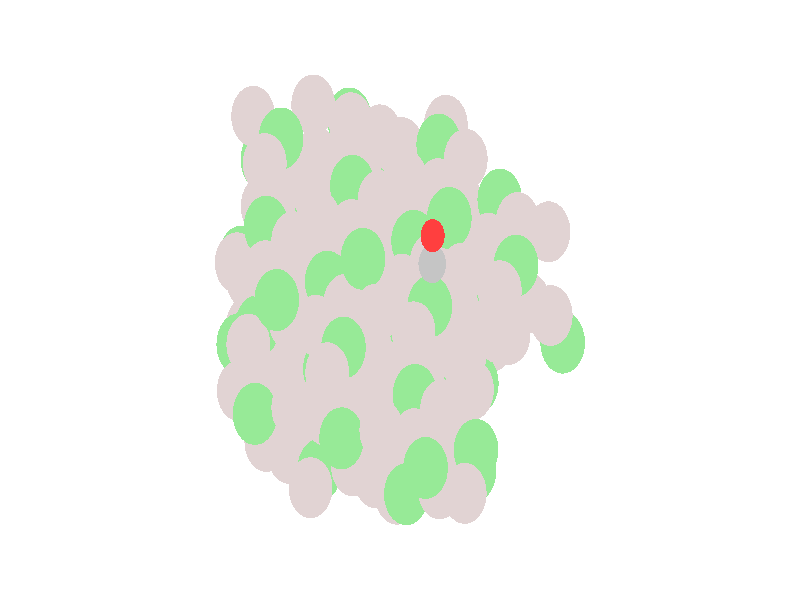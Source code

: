 #include "colors.inc"
#include "finish.inc"

global_settings {assumed_gamma 1 max_trace_level 6}
background {color White}
camera {orthographic
  right -39.45*x up 21.29*y
  direction 1.00*z
  location <0,0,50.00> look_at <0,0,0>}
light_source {<  2.00,   3.00,  40.00> color White
  area_light <0.70, 0, 0>, <0, 0.70, 0>, 3, 3
  adaptive 1 jitter}

#declare simple = finish {phong 0.7}
#declare pale = finish {ambient .5 diffuse .85 roughness .001 specular 0.200 }
#declare intermediate = finish {ambient 0.3 diffuse 0.6 specular 0.10 roughness 0.04 }
#declare vmd = finish {ambient .0 diffuse .65 phong 0.1 phong_size 40. specular 0.500 }
#declare jmol = finish {ambient .2 diffuse .6 specular 1 roughness .001 metallic}
#declare ase2 = finish {ambient 0.05 brilliance 3 diffuse 0.6 metallic specular 0.70 roughness 0.04 reflection 0.15}
#declare ase3 = finish {ambient .15 brilliance 2 diffuse .6 metallic specular 1. roughness .001 reflection .0}
#declare glass = finish {ambient .05 diffuse .3 specular 1. roughness .001}
#declare glass2 = finish {ambient .0 diffuse .3 specular 1. reflection .25 roughness .001}
#declare Rcell = 0.070;
#declare Rbond = 0.100;

#macro atom(LOC, R, COL, TRANS, FIN)
  sphere{LOC, R texture{pigment{color COL transmit TRANS} finish{FIN}}}
#end
#macro constrain(LOC, R, COL, TRANS FIN)
union{torus{R, Rcell rotate 45*z texture{pigment{color COL transmit TRANS} finish{FIN}}}
      torus{R, Rcell rotate -45*z texture{pigment{color COL transmit TRANS} finish{FIN}}}
      translate LOC}
#end

atom(< -1.15,   2.99, -28.59>, 1.08, rgb <0.75, 0.65, 0.65>, 0.0, simple) // #0 
atom(<  3.12,   2.17, -19.64>, 1.08, rgb <0.75, 0.65, 0.65>, 0.0, simple) // #1 
atom(<  1.92,  -2.11, -25.60>, 1.08, rgb <0.75, 0.65, 0.65>, 0.0, simple) // #2 
atom(<  1.01,   1.98, -30.11>, 1.08, rgb <0.75, 0.65, 0.65>, 0.0, simple) // #3 
atom(<  5.28,   1.11, -21.16>, 1.08, rgb <0.75, 0.65, 0.65>, 0.0, simple) // #4 
atom(<  2.26,   6.20, -24.12>, 1.08, rgb <0.75, 0.65, 0.65>, 0.0, simple) // #5 
atom(<  1.48,   3.63, -27.78>, 1.08, rgb <0.75, 0.65, 0.65>, 0.0, simple) // #6 
atom(<  4.55,  -1.46, -24.79>, 1.08, rgb <0.75, 0.65, 0.65>, 0.0, simple) // #7 
atom(< -0.76,  -0.01, -29.35>, 1.08, rgb <0.75, 0.65, 0.65>, 0.0, simple) // #8 
atom(<  3.51,  -0.88, -20.40>, 1.08, rgb <0.75, 0.65, 0.65>, 0.0, simple) // #9 
atom(<  0.47,   4.24, -23.39>, 1.08, rgb <0.75, 0.65, 0.65>, 0.0, simple) // #10 
atom(<  1.60,  -0.89, -28.20>, 1.08, rgb <0.75, 0.65, 0.65>, 0.0, simple) // #11 
atom(< -1.47,   4.21, -31.19>, 1.08, rgb <0.75, 0.65, 0.65>, 0.0, simple) // #12 
atom(<  2.80,   3.34, -22.24>, 1.08, rgb <0.75, 0.65, 0.65>, 0.0, simple) // #13 
atom(< -2.51,   4.79, -26.79>, 1.08, rgb <0.75, 0.65, 0.65>, 0.0, simple) // #14 
atom(<  1.87,   3.95, -17.83>, 1.08, rgb <0.75, 0.65, 0.65>, 0.0, simple) // #15 
atom(<  0.56,  -0.30, -23.80>, 1.08, rgb <0.75, 0.65, 0.65>, 0.0, simple) // #16 
atom(<  2.07,   0.76, -25.87>, 1.08, rgb <0.75, 0.65, 0.65>, 0.0, simple) // #17 
atom(< -1.00,   5.86, -28.86>, 1.08, rgb <0.75, 0.65, 0.65>, 0.0, simple) // #18 
atom(<  3.24,   4.99, -19.88>, 1.08, rgb <0.75, 0.65, 0.65>, 0.0, simple) // #19 
atom(< -2.42,   6.29, -24.42>, 1.08, rgb <0.75, 0.65, 0.65>, 0.0, simple) // #20 
atom(< -3.24,   2.22, -30.43>, 1.08, rgb <0.75, 0.65, 0.65>, 0.0, simple) // #21 
atom(<  1.03,   1.35, -21.47>, 1.08, rgb <0.75, 0.65, 0.65>, 0.0, simple) // #22 
atom(<  3.04,  -2.53, -22.73>, 1.08, rgb <0.75, 0.65, 0.65>, 0.0, simple) // #23 
atom(< -0.03,   2.57, -25.72>, 1.08, rgb <0.75, 0.65, 0.65>, 0.0, simple) // #24 
atom(< -1.02,  -0.04, -26.47>, 1.08, rgb <0.75, 0.65, 0.65>, 0.0, simple) // #25 
atom(< -4.09,   5.05, -29.46>, 1.08, rgb <0.75, 0.65, 0.65>, 0.0, simple) // #26 
atom(<  0.26,   4.25, -20.48>, 1.08, rgb <0.75, 0.65, 0.65>, 0.0, simple) // #27 
atom(<  0.09,   5.41, -25.94>, 1.08, rgb <0.75, 0.65, 0.65>, 0.0, simple) // #28 
atom(< -1.08,   1.21, -31.95>, 1.08, rgb <0.75, 0.65, 0.65>, 0.0, simple) // #29 
atom(<  3.19,   0.34, -22.99>, 1.08, rgb <0.75, 0.65, 0.65>, 0.0, simple) // #30 
atom(<  3.06,   3.37, -25.11>, 1.08, rgb <0.75, 0.65, 0.65>, 0.0, simple) // #31 
atom(<  3.75,  -0.64, -27.01>, 1.10, rgb <0.31, 0.82, 0.31>, 0.0, simple) // #32 
atom(<  0.68,   4.46, -30.00>, 1.10, rgb <0.31, 0.82, 0.31>, 0.0, simple) // #33 
atom(<  4.92,   3.56, -21.09>, 1.10, rgb <0.31, 0.82, 0.31>, 0.0, simple) // #34 
atom(<  0.56,   1.35, -27.78>, 1.10, rgb <0.31, 0.82, 0.31>, 0.0, simple) // #35 
atom(< -2.51,   6.44, -30.76>, 1.10, rgb <0.31, 0.82, 0.31>, 0.0, simple) // #36 
atom(<  1.91,   5.51, -21.86>, 1.10, rgb <0.31, 0.82, 0.31>, 0.0, simple) // #37 
atom(<  1.36,  -1.13, -21.59>, 1.10, rgb <0.31, 0.82, 0.31>, 0.0, simple) // #38 
atom(< -1.71,   3.96, -24.57>, 1.10, rgb <0.31, 0.82, 0.31>, 0.0, simple) // #39 
atom(<  1.48,   1.98, -23.81>, 1.10, rgb <0.31, 0.82, 0.31>, 0.0, simple) // #40 
atom(<  5.80,   2.75, -18.98>, 1.08, rgb <0.75, 0.65, 0.65>, 0.0, simple) // #41 
atom(<  4.83,  -1.17, -14.85>, 1.08, rgb <0.75, 0.65, 0.65>, 0.0, simple) // #42 
atom(<  6.34,  -0.11, -16.92>, 1.08, rgb <0.75, 0.65, 0.65>, 0.0, simple) // #43 
atom(<  4.92,   0.33, -12.48>, 1.08, rgb <0.75, 0.65, 0.65>, 0.0, simple) // #44 
atom(<  4.36,   2.01, -16.80>, 1.08, rgb <0.75, 0.65, 0.65>, 0.0, simple) // #45 
atom(<  3.25,  -0.91, -17.52>, 1.08, rgb <0.75, 0.65, 0.65>, 0.0, simple) // #46 
atom(<  7.43,  -0.55, -14.00>, 1.08, rgb <0.75, 0.65, 0.65>, 0.0, simple) // #47 
atom(<  7.32,   2.42, -16.38>, 1.08, rgb <0.75, 0.65, 0.65>, 0.0, simple) // #48 
atom(<  8.02,  -1.51, -18.06>, 1.10, rgb <0.31, 0.82, 0.31>, 0.0, simple) // #49 
atom(<  4.84,   0.48, -18.82>, 1.10, rgb <0.31, 0.82, 0.31>, 0.0, simple) // #50 
atom(<  2.43,   2.91, -15.72>, 1.10, rgb <0.31, 0.82, 0.31>, 0.0, simple) // #51 
atom(<  5.72,   1.22, -14.73>, 1.10, rgb <0.31, 0.82, 0.31>, 0.0, simple) // #52 
atom(< -5.40,   1.53, -26.70>, 1.08, rgb <0.75, 0.65, 0.65>, 0.0, simple) // #53 
atom(< -1.14,   0.72, -17.75>, 1.08, rgb <0.75, 0.65, 0.65>, 0.0, simple) // #54 
atom(< -2.33,  -3.56, -23.71>, 1.08, rgb <0.75, 0.65, 0.65>, 0.0, simple) // #55 
atom(< -3.24,   0.53, -28.22>, 1.08, rgb <0.75, 0.65, 0.65>, 0.0, simple) // #56 
atom(<  1.03,  -0.34, -19.27>, 1.08, rgb <0.75, 0.65, 0.65>, 0.0, simple) // #57 
atom(< -1.99,   4.74, -22.23>, 1.08, rgb <0.75, 0.65, 0.65>, 0.0, simple) // #58 
atom(< -2.77,   2.18, -25.89>, 1.08, rgb <0.75, 0.65, 0.65>, 0.0, simple) // #59 
atom(<  0.30,  -2.92, -22.91>, 1.08, rgb <0.75, 0.65, 0.65>, 0.0, simple) // #60 
atom(< -5.02,  -1.46, -27.46>, 1.08, rgb <0.75, 0.65, 0.65>, 0.0, simple) // #61 
atom(< -0.75,  -2.33, -18.51>, 1.08, rgb <0.75, 0.65, 0.65>, 0.0, simple) // #62 
atom(< -3.79,   2.78, -21.50>, 1.08, rgb <0.75, 0.65, 0.65>, 0.0, simple) // #63 
atom(< -2.65,  -2.34, -26.31>, 1.08, rgb <0.75, 0.65, 0.65>, 0.0, simple) // #64 
atom(< -5.72,   2.75, -29.30>, 1.08, rgb <0.75, 0.65, 0.65>, 0.0, simple) // #65 
atom(< -1.45,   1.88, -20.35>, 1.08, rgb <0.75, 0.65, 0.65>, 0.0, simple) // #66 
atom(< -6.77,   3.33, -24.90>, 1.08, rgb <0.75, 0.65, 0.65>, 0.0, simple) // #67 
atom(< -2.39,   2.50, -15.94>, 1.08, rgb <0.75, 0.65, 0.65>, 0.0, simple) // #68 
atom(< -3.70,  -1.76, -21.92>, 1.08, rgb <0.75, 0.65, 0.65>, 0.0, simple) // #69 
atom(< -2.18,  -0.69, -23.98>, 1.08, rgb <0.75, 0.65, 0.65>, 0.0, simple) // #70 
atom(< -5.25,   4.40, -26.97>, 1.08, rgb <0.75, 0.65, 0.65>, 0.0, simple) // #71 
atom(< -1.01,   3.53, -17.99>, 1.08, rgb <0.75, 0.65, 0.65>, 0.0, simple) // #72 
atom(< -6.67,   4.84, -22.53>, 1.08, rgb <0.75, 0.65, 0.65>, 0.0, simple) // #73 
atom(< -7.50,   0.76, -28.54>, 1.08, rgb <0.75, 0.65, 0.65>, 0.0, simple) // #74 
atom(< -3.23,  -0.11, -19.59>, 1.08, rgb <0.75, 0.65, 0.65>, 0.0, simple) // #75 
atom(< -7.24,   6.52, -26.85>, 1.08, rgb <0.75, 0.65, 0.65>, 0.0, simple) // #76 
atom(< -1.22,  -3.98, -20.84>, 1.08, rgb <0.75, 0.65, 0.65>, 0.0, simple) // #77 
atom(< -4.29,   1.11, -23.83>, 1.08, rgb <0.75, 0.65, 0.65>, 0.0, simple) // #78 
atom(< -5.28,  -1.50, -24.59>, 1.08, rgb <0.75, 0.65, 0.65>, 0.0, simple) // #79 
atom(< -4.00,   2.80, -18.59>, 1.08, rgb <0.75, 0.65, 0.65>, 0.0, simple) // #80 
atom(< -4.17,   3.95, -24.05>, 1.08, rgb <0.75, 0.65, 0.65>, 0.0, simple) // #81 
atom(< -5.34,  -0.25, -30.06>, 1.08, rgb <0.75, 0.65, 0.65>, 0.0, simple) // #82 
atom(< -1.07,  -1.12, -21.11>, 1.08, rgb <0.75, 0.65, 0.65>, 0.0, simple) // #83 
atom(< -4.28,   6.92, -26.43>, 1.08, rgb <0.75, 0.65, 0.65>, 0.0, simple) // #84 
atom(<  1.88,  -3.18, -20.24>, 1.08, rgb <0.75, 0.65, 0.65>, 0.0, simple) // #85 
atom(< -1.19,   1.91, -23.22>, 1.08, rgb <0.75, 0.65, 0.65>, 0.0, simple) // #86 
atom(< -0.51,  -2.09, -25.12>, 1.10, rgb <0.31, 0.82, 0.31>, 0.0, simple) // #87 
atom(< -3.58,   3.00, -28.11>, 1.10, rgb <0.31, 0.82, 0.31>, 0.0, simple) // #88 
atom(<  0.67,   2.10, -19.20>, 1.10, rgb <0.31, 0.82, 0.31>, 0.0, simple) // #89 
atom(< -3.69,  -0.11, -25.89>, 1.10, rgb <0.31, 0.82, 0.31>, 0.0, simple) // #90 
atom(< -6.76,   4.98, -28.88>, 1.10, rgb <0.31, 0.82, 0.31>, 0.0, simple) // #91 
atom(< -2.35,   4.05, -19.97>, 1.10, rgb <0.31, 0.82, 0.31>, 0.0, simple) // #92 
atom(< -2.89,  -2.59, -19.70>, 1.10, rgb <0.31, 0.82, 0.31>, 0.0, simple) // #93 
atom(< -5.96,   2.51, -22.69>, 1.10, rgb <0.31, 0.82, 0.31>, 0.0, simple) // #94 
atom(< -5.87,   5.73, -24.78>, 1.10, rgb <0.31, 0.82, 0.31>, 0.0, simple) // #95 
atom(<  0.29,  -4.57, -18.93>, 1.10, rgb <0.31, 0.82, 0.31>, 0.0, simple) // #96 
atom(< -2.78,   0.53, -21.92>, 1.10, rgb <0.31, 0.82, 0.31>, 0.0, simple) // #97 
atom(<  1.59,   1.28, -11.88>, 0.68, rgb <0.56, 0.56, 0.56>, 0.0, simple) // #98 
atom(<  1.61,   2.28, -11.25>, 0.59, rgb <1.00, 0.05, 0.05>, 0.0, simple) // #99 
atom(<  1.94,  -4.43, -14.76>, 1.08, rgb <0.75, 0.65, 0.65>, 0.0, simple) // #100 
atom(<  5.35,  -1.22, -10.29>, 1.08, rgb <0.75, 0.65, 0.65>, 0.0, simple) // #101 
atom(<  1.55,   1.29, -17.09>, 1.08, rgb <0.75, 0.65, 0.65>, 0.0, simple) // #102 
atom(<  3.55,  -3.18,  -9.56>, 1.08, rgb <0.75, 0.65, 0.65>, 0.0, simple) // #103 
atom(<  1.62,  -3.21, -17.36>, 1.08, rgb <0.75, 0.65, 0.65>, 0.0, simple) // #104 
atom(<  0.57,  -2.63, -12.96>, 1.08, rgb <0.75, 0.65, 0.65>, 0.0, simple) // #105 
atom(<  2.09,  -1.56, -15.03>, 1.08, rgb <0.75, 0.65, 0.65>, 0.0, simple) // #106 
atom(<  0.67,  -1.13, -10.59>, 1.08, rgb <0.75, 0.65, 0.65>, 0.0, simple) // #107 
atom(< -0.16,  -5.20, -16.60>, 1.08, rgb <0.75, 0.65, 0.65>, 0.0, simple) // #108 
atom(<  0.10,   0.56, -14.91>, 1.08, rgb <0.75, 0.65, 0.65>, 0.0, simple) // #109 
atom(<  3.05,  -4.85, -11.89>, 1.08, rgb <0.75, 0.65, 0.65>, 0.0, simple) // #110 
atom(< -1.01,  -2.37, -15.63>, 1.08, rgb <0.75, 0.65, 0.65>, 0.0, simple) // #111 
atom(<  3.34,  -3.17,  -6.65>, 1.08, rgb <0.75, 0.65, 0.65>, 0.0, simple) // #112 
atom(<  3.17,  -2.01, -12.11>, 1.08, rgb <0.75, 0.65, 0.65>, 0.0, simple) // #113 
atom(<  2.00,  -6.21, -18.12>, 1.08, rgb <0.75, 0.65, 0.65>, 0.0, simple) // #114 
atom(<  3.06,   0.96, -14.49>, 1.08, rgb <0.75, 0.65, 0.65>, 0.0, simple) // #115 
atom(<  3.76,  -2.96, -16.17>, 1.10, rgb <0.31, 0.82, 0.31>, 0.0, simple) // #116 
atom(<  3.65,  -6.07, -13.95>, 1.10, rgb <0.31, 0.82, 0.31>, 0.0, simple) // #117 
atom(<  0.58,  -0.98, -16.94>, 1.10, rgb <0.31, 0.82, 0.31>, 0.0, simple) // #118 
atom(< -1.83,   1.46, -13.83>, 1.10, rgb <0.31, 0.82, 0.31>, 0.0, simple) // #119 
atom(<  1.38,  -3.46, -10.75>, 1.10, rgb <0.31, 0.82, 0.31>, 0.0, simple) // #120 
atom(<  1.47,  -0.23, -12.84>, 1.10, rgb <0.31, 0.82, 0.31>, 0.0, simple) // #121 
atom(< -5.39,  -0.74, -15.86>, 1.08, rgb <0.75, 0.65, 0.65>, 0.0, simple) // #122 
atom(< -6.59,  -5.02, -21.83>, 1.08, rgb <0.75, 0.65, 0.65>, 0.0, simple) // #123 
atom(< -7.50,  -0.93, -26.34>, 1.08, rgb <0.75, 0.65, 0.65>, 0.0, simple) // #124 
atom(< -3.23,  -1.80, -17.38>, 1.08, rgb <0.75, 0.65, 0.65>, 0.0, simple) // #125 
atom(< -6.25,   3.29, -20.34>, 1.08, rgb <0.75, 0.65, 0.65>, 0.0, simple) // #126 
atom(< -7.03,   0.72, -24.01>, 1.08, rgb <0.75, 0.65, 0.65>, 0.0, simple) // #127 
atom(< -3.96,  -4.37, -21.02>, 1.08, rgb <0.75, 0.65, 0.65>, 0.0, simple) // #128 
atom(< -5.00,  -3.79, -16.62>, 1.08, rgb <0.75, 0.65, 0.65>, 0.0, simple) // #129 
atom(< -8.05,   1.32, -19.62>, 1.08, rgb <0.75, 0.65, 0.65>, 0.0, simple) // #130 
atom(< -6.91,  -3.80, -24.42>, 1.08, rgb <0.75, 0.65, 0.65>, 0.0, simple) // #131 
atom(< -5.71,   0.42, -18.46>, 1.08, rgb <0.75, 0.65, 0.65>, 0.0, simple) // #132 
atom(< -6.64,   1.04, -14.05>, 1.08, rgb <0.75, 0.65, 0.65>, 0.0, simple) // #133 
atom(< -7.95,  -3.22, -20.03>, 1.08, rgb <0.75, 0.65, 0.65>, 0.0, simple) // #134 
atom(< -6.44,  -2.15, -22.09>, 1.08, rgb <0.75, 0.65, 0.65>, 0.0, simple) // #135 
atom(< -5.27,   2.07, -16.11>, 1.08, rgb <0.75, 0.65, 0.65>, 0.0, simple) // #136 
atom(< -7.48,  -1.57, -17.70>, 1.08, rgb <0.75, 0.65, 0.65>, 0.0, simple) // #137 
atom(< -5.47,  -5.44, -18.95>, 1.08, rgb <0.75, 0.65, 0.65>, 0.0, simple) // #138 
atom(< -5.32,  -2.57, -19.22>, 1.08, rgb <0.75, 0.65, 0.65>, 0.0, simple) // #139 
atom(< -2.38,  -4.64, -18.35>, 1.08, rgb <0.75, 0.65, 0.65>, 0.0, simple) // #140 
atom(< -5.45,   0.45, -21.34>, 1.08, rgb <0.75, 0.65, 0.65>, 0.0, simple) // #141 
atom(< -4.76,  -3.55, -23.24>, 1.10, rgb <0.31, 0.82, 0.31>, 0.0, simple) // #142 
atom(< -7.83,   1.54, -26.22>, 1.10, rgb <0.31, 0.82, 0.31>, 0.0, simple) // #143 
atom(< -3.59,   0.65, -17.31>, 1.10, rgb <0.31, 0.82, 0.31>, 0.0, simple) // #144 
atom(< -7.95,  -1.57, -24.00>, 1.10, rgb <0.31, 0.82, 0.31>, 0.0, simple) // #145 
atom(< -6.60,   2.60, -18.08>, 1.10, rgb <0.31, 0.82, 0.31>, 0.0, simple) // #146 
atom(< -7.15,  -4.04, -17.81>, 1.10, rgb <0.31, 0.82, 0.31>, 0.0, simple) // #147 
atom(< -3.96,  -6.02, -17.05>, 1.10, rgb <0.31, 0.82, 0.31>, 0.0, simple) // #148 
atom(< -7.03,  -0.93, -20.03>, 1.10, rgb <0.31, 0.82, 0.31>, 0.0, simple) // #149 
atom(< -2.32,  -5.89, -12.87>, 1.08, rgb <0.75, 0.65, 0.65>, 0.0, simple) // #150 
atom(<  1.95,  -6.70,  -3.92>, 1.08, rgb <0.75, 0.65, 0.65>, 0.0, simple) // #151 
atom(< -0.16,  -6.89, -14.40>, 1.08, rgb <0.75, 0.65, 0.65>, 0.0, simple) // #152 
atom(<  1.09,  -2.68,  -8.40>, 1.08, rgb <0.75, 0.65, 0.65>, 0.0, simple) // #153 
atom(<  0.31,  -5.24, -12.07>, 1.08, rgb <0.75, 0.65, 0.65>, 0.0, simple) // #154 
atom(< -2.71,  -0.16, -15.20>, 1.08, rgb <0.75, 0.65, 0.65>, 0.0, simple) // #155 
atom(< -0.71,  -4.64,  -7.68>, 1.08, rgb <0.75, 0.65, 0.65>, 0.0, simple) // #156 
atom(< -2.64,  -4.67, -15.47>, 1.08, rgb <0.75, 0.65, 0.65>, 0.0, simple) // #157 
atom(<  1.63,  -5.54,  -6.52>, 1.08, rgb <0.75, 0.65, 0.65>, 0.0, simple) // #158 
atom(< -3.68,  -4.09, -11.08>, 1.08, rgb <0.75, 0.65, 0.65>, 0.0, simple) // #159 
atom(<  0.70,  -4.92,  -2.11>, 1.08, rgb <0.75, 0.65, 0.65>, 0.0, simple) // #160 
atom(< -2.17,  -3.02, -13.14>, 1.08, rgb <0.75, 0.65, 0.65>, 0.0, simple) // #161 
atom(<  2.07,  -3.89,  -4.17>, 1.08, rgb <0.75, 0.65, 0.65>, 0.0, simple) // #162 
atom(< -3.59,  -2.58,  -8.70>, 1.08, rgb <0.75, 0.65, 0.65>, 0.0, simple) // #163 
atom(< -4.41,  -6.66, -14.71>, 1.08, rgb <0.75, 0.65, 0.65>, 0.0, simple) // #164 
atom(< -4.16,  -0.90, -13.02>, 1.08, rgb <0.75, 0.65, 0.65>, 0.0, simple) // #165 
atom(< -1.20,  -6.31, -10.00>, 1.08, rgb <0.75, 0.65, 0.65>, 0.0, simple) // #166 
atom(< -5.26,  -3.82, -13.75>, 1.08, rgb <0.75, 0.65, 0.65>, 0.0, simple) // #167 
atom(< -0.92,  -4.62,  -4.76>, 1.08, rgb <0.75, 0.65, 0.65>, 0.0, simple) // #168 
atom(< -1.09,  -3.47, -10.22>, 1.08, rgb <0.75, 0.65, 0.65>, 0.0, simple) // #169 
atom(< -1.20,  -0.50, -12.60>, 1.08, rgb <0.75, 0.65, 0.65>, 0.0, simple) // #170 
atom(<  1.89,  -5.51,  -9.40>, 1.08, rgb <0.75, 0.65, 0.65>, 0.0, simple) // #171 
atom(< -0.49,  -4.42, -14.28>, 1.10, rgb <0.31, 0.82, 0.31>, 0.0, simple) // #172 
atom(<  3.75,  -5.32,  -5.37>, 1.10, rgb <0.31, 0.82, 0.31>, 0.0, simple) // #173 
atom(< -3.68,  -2.44, -15.05>, 1.10, rgb <0.31, 0.82, 0.31>, 0.0, simple) // #174 
atom(<  0.74,  -3.37,  -6.14>, 1.10, rgb <0.31, 0.82, 0.31>, 0.0, simple) // #175 
atom(< -6.08,  -0.00, -11.94>, 1.10, rgb <0.31, 0.82, 0.31>, 0.0, simple) // #176 
atom(< -2.88,  -4.91,  -8.86>, 1.10, rgb <0.31, 0.82, 0.31>, 0.0, simple) // #177 
atom(< -2.79,  -1.69, -10.96>, 1.10, rgb <0.31, 0.82, 0.31>, 0.0, simple) // #178 
atom(<  0.31,  -6.89,  -8.09>, 1.10, rgb <0.31, 0.82, 0.31>, 0.0, simple) // #179 
atom(<  3.19,  -6.86,  -1.08>, 1.08, rgb <0.75, 0.65, 0.65>, 0.0, simple) // #180 
atom(<  1.26,  -5.96,   0.00>, 1.10, rgb <0.31, 0.82, 0.31>, 0.0, simple) // #181 
